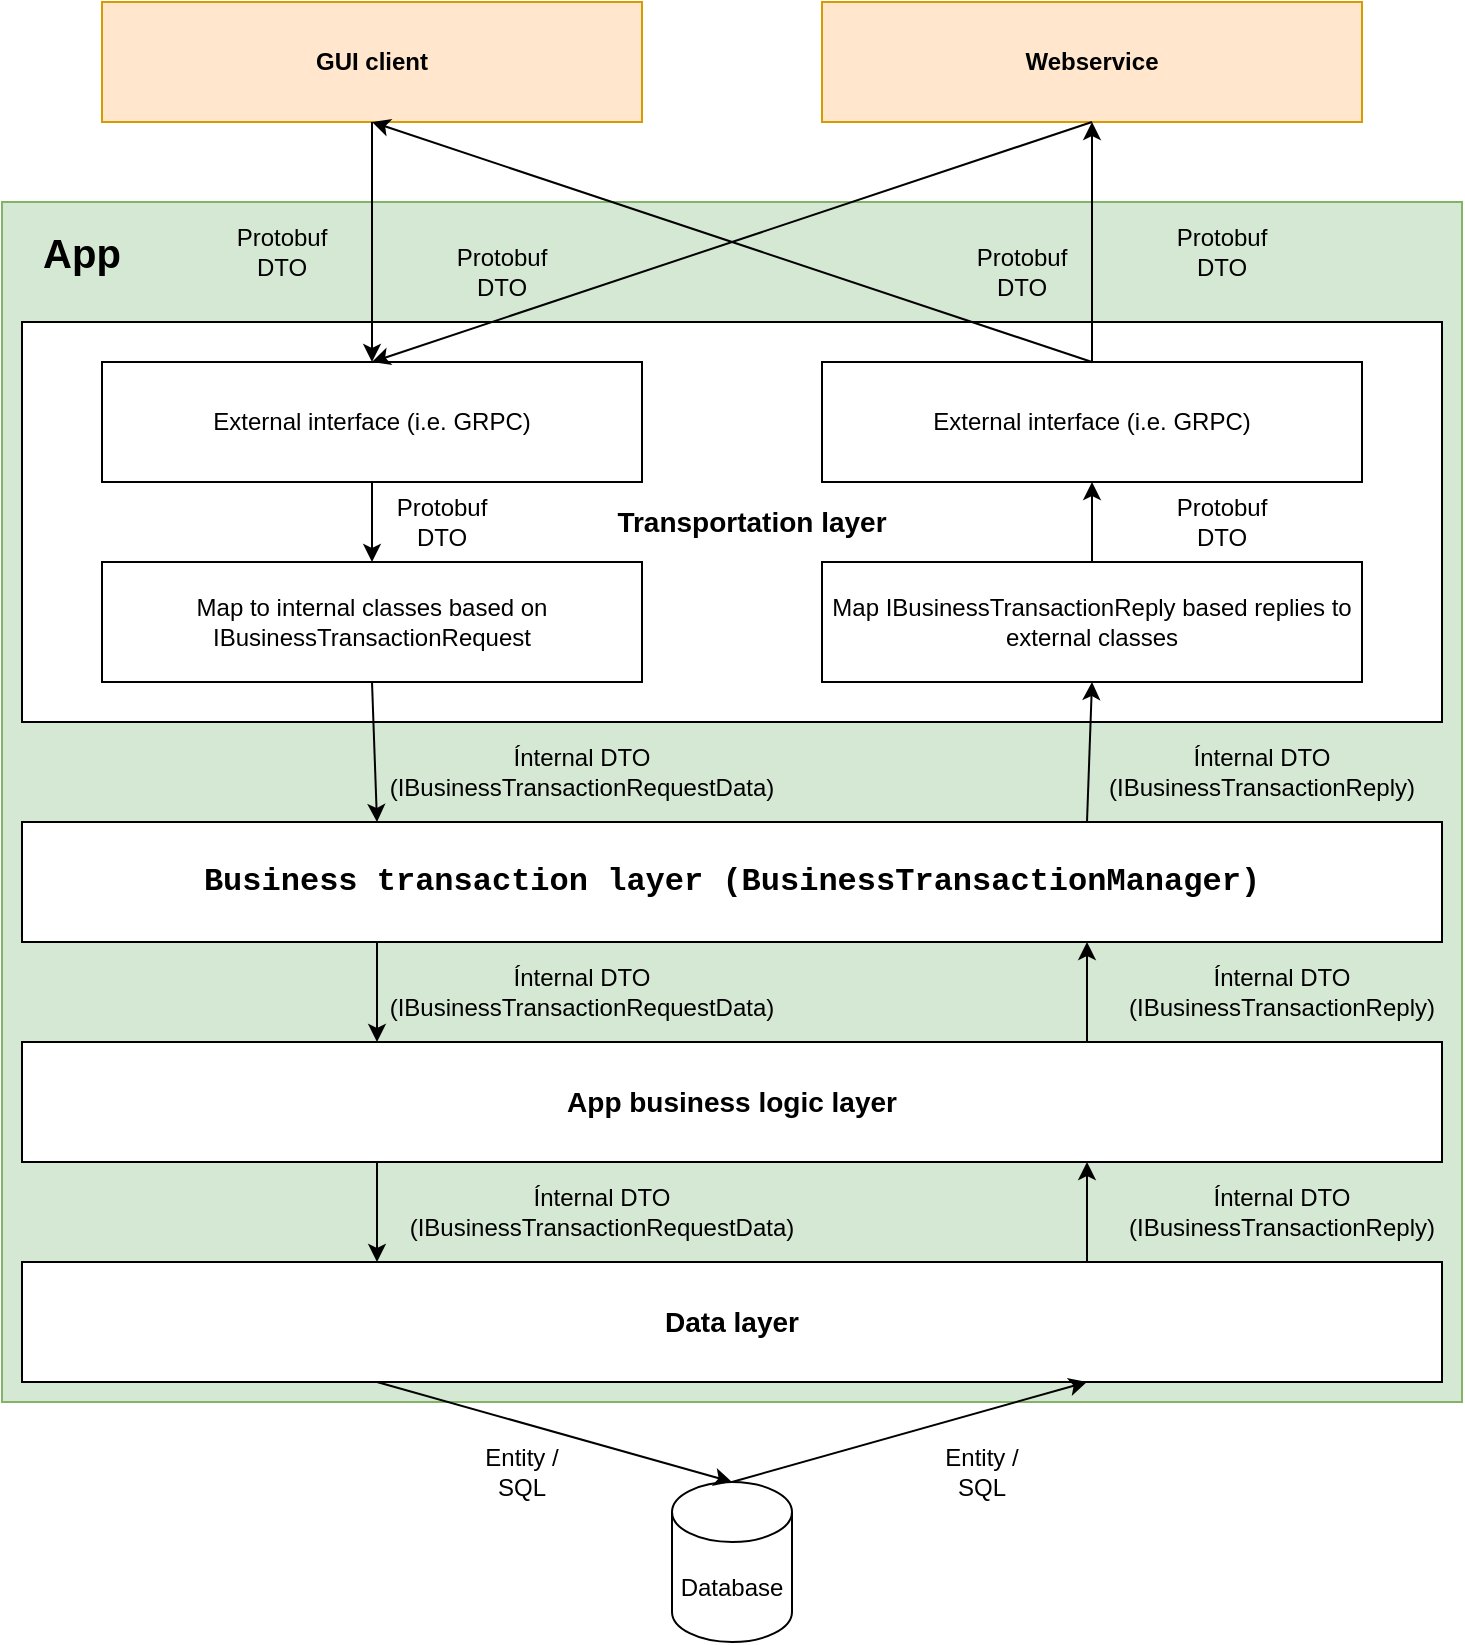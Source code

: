 <mxfile version="26.2.15">
  <diagram name="Seite-1" id="ijQwbvW6gb3daCxQcjUQ">
    <mxGraphModel dx="3346" dy="841" grid="1" gridSize="10" guides="1" tooltips="1" connect="1" arrows="1" fold="1" page="1" pageScale="1" pageWidth="827" pageHeight="1169" math="0" shadow="0">
      <root>
        <mxCell id="0" />
        <mxCell id="1" parent="0" />
        <mxCell id="8lB5T8fkEwuAEkWrWxXR-20" value="" style="rounded=0;whiteSpace=wrap;html=1;fillColor=#d5e8d4;strokeColor=#82b366;" parent="1" vertex="1">
          <mxGeometry x="70" y="140" width="730" height="600" as="geometry" />
        </mxCell>
        <mxCell id="z6WybIfSJRI8rDJlo1V9-13" value="" style="rounded=0;whiteSpace=wrap;html=1;" parent="1" vertex="1">
          <mxGeometry x="80" y="200" width="710" height="200" as="geometry" />
        </mxCell>
        <mxCell id="8lB5T8fkEwuAEkWrWxXR-1" value="GUI client" style="rounded=0;whiteSpace=wrap;html=1;fontStyle=1;fillColor=#ffe6cc;strokeColor=#d79b00;" parent="1" vertex="1">
          <mxGeometry x="120" y="40" width="270" height="60" as="geometry" />
        </mxCell>
        <mxCell id="8lB5T8fkEwuAEkWrWxXR-2" value="Webservice" style="rounded=0;whiteSpace=wrap;html=1;fontStyle=1;fillColor=#ffe6cc;strokeColor=#d79b00;" parent="1" vertex="1">
          <mxGeometry x="480" y="40" width="270" height="60" as="geometry" />
        </mxCell>
        <mxCell id="8lB5T8fkEwuAEkWrWxXR-3" value="External interface (i.e. GRPC)" style="rounded=0;whiteSpace=wrap;html=1;" parent="1" vertex="1">
          <mxGeometry x="120" y="220" width="270" height="60" as="geometry" />
        </mxCell>
        <mxCell id="8lB5T8fkEwuAEkWrWxXR-4" value="" style="endArrow=classic;html=1;rounded=0;exitX=0.5;exitY=1;exitDx=0;exitDy=0;entryX=0.5;entryY=0;entryDx=0;entryDy=0;" parent="1" source="8lB5T8fkEwuAEkWrWxXR-1" target="8lB5T8fkEwuAEkWrWxXR-3" edge="1">
          <mxGeometry width="50" height="50" relative="1" as="geometry">
            <mxPoint x="390" y="150" as="sourcePoint" />
            <mxPoint x="440" y="100" as="targetPoint" />
          </mxGeometry>
        </mxCell>
        <mxCell id="8lB5T8fkEwuAEkWrWxXR-5" value="" style="endArrow=classic;html=1;rounded=0;exitX=0.5;exitY=1;exitDx=0;exitDy=0;entryX=0.5;entryY=0;entryDx=0;entryDy=0;" parent="1" source="8lB5T8fkEwuAEkWrWxXR-2" target="8lB5T8fkEwuAEkWrWxXR-3" edge="1">
          <mxGeometry width="50" height="50" relative="1" as="geometry">
            <mxPoint x="390" y="150" as="sourcePoint" />
            <mxPoint x="210" y="200" as="targetPoint" />
          </mxGeometry>
        </mxCell>
        <mxCell id="8lB5T8fkEwuAEkWrWxXR-6" value="Map to internal classes based on IBusinessTransactionRequest" style="rounded=0;whiteSpace=wrap;html=1;" parent="1" vertex="1">
          <mxGeometry x="120" y="320" width="270" height="60" as="geometry" />
        </mxCell>
        <mxCell id="8lB5T8fkEwuAEkWrWxXR-7" value="&lt;div style=&quot;background-color: rgb(255, 255, 255); font-family: Consolas, &amp;quot;Courier New&amp;quot;, monospace; line-height: 19px; white-space: pre;&quot;&gt;Business transaction layer (BusinessTransactionManager)&lt;/div&gt;" style="rounded=0;whiteSpace=wrap;html=1;fontSize=16;fontStyle=1" parent="1" vertex="1">
          <mxGeometry x="80" y="450" width="710" height="60" as="geometry" />
        </mxCell>
        <mxCell id="8lB5T8fkEwuAEkWrWxXR-8" value="Map IBusinessTransactionReply based replies to external classes" style="rounded=0;whiteSpace=wrap;html=1;" parent="1" vertex="1">
          <mxGeometry x="480" y="320" width="270" height="60" as="geometry" />
        </mxCell>
        <mxCell id="8lB5T8fkEwuAEkWrWxXR-9" value="External interface (i.e. GRPC)" style="rounded=0;whiteSpace=wrap;html=1;" parent="1" vertex="1">
          <mxGeometry x="480" y="220" width="270" height="60" as="geometry" />
        </mxCell>
        <mxCell id="8lB5T8fkEwuAEkWrWxXR-10" value="" style="endArrow=classic;html=1;rounded=0;exitX=0.5;exitY=0;exitDx=0;exitDy=0;entryX=0.5;entryY=1;entryDx=0;entryDy=0;" parent="1" source="8lB5T8fkEwuAEkWrWxXR-9" target="8lB5T8fkEwuAEkWrWxXR-1" edge="1">
          <mxGeometry width="50" height="50" relative="1" as="geometry">
            <mxPoint x="390" y="350" as="sourcePoint" />
            <mxPoint x="440" y="300" as="targetPoint" />
          </mxGeometry>
        </mxCell>
        <mxCell id="8lB5T8fkEwuAEkWrWxXR-11" value="" style="endArrow=classic;html=1;rounded=0;entryX=0.5;entryY=1;entryDx=0;entryDy=0;exitX=0.5;exitY=0;exitDx=0;exitDy=0;" parent="1" source="8lB5T8fkEwuAEkWrWxXR-9" target="8lB5T8fkEwuAEkWrWxXR-2" edge="1">
          <mxGeometry width="50" height="50" relative="1" as="geometry">
            <mxPoint x="520" y="350" as="sourcePoint" />
            <mxPoint x="570" y="300" as="targetPoint" />
          </mxGeometry>
        </mxCell>
        <mxCell id="8lB5T8fkEwuAEkWrWxXR-12" value="" style="endArrow=classic;html=1;rounded=0;entryX=0.5;entryY=0;entryDx=0;entryDy=0;exitX=0.5;exitY=1;exitDx=0;exitDy=0;" parent="1" source="8lB5T8fkEwuAEkWrWxXR-3" target="8lB5T8fkEwuAEkWrWxXR-6" edge="1">
          <mxGeometry width="50" height="50" relative="1" as="geometry">
            <mxPoint x="390" y="350" as="sourcePoint" />
            <mxPoint x="440" y="300" as="targetPoint" />
          </mxGeometry>
        </mxCell>
        <mxCell id="8lB5T8fkEwuAEkWrWxXR-13" value="" style="endArrow=classic;html=1;rounded=0;entryX=0.5;entryY=1;entryDx=0;entryDy=0;exitX=0.5;exitY=0;exitDx=0;exitDy=0;" parent="1" source="8lB5T8fkEwuAEkWrWxXR-8" target="8lB5T8fkEwuAEkWrWxXR-9" edge="1">
          <mxGeometry width="50" height="50" relative="1" as="geometry">
            <mxPoint x="560" y="290" as="sourcePoint" />
            <mxPoint x="570" y="300" as="targetPoint" />
          </mxGeometry>
        </mxCell>
        <mxCell id="8lB5T8fkEwuAEkWrWxXR-14" value="" style="endArrow=classic;html=1;rounded=0;exitX=0.5;exitY=1;exitDx=0;exitDy=0;entryX=0.25;entryY=0;entryDx=0;entryDy=0;" parent="1" source="8lB5T8fkEwuAEkWrWxXR-6" target="8lB5T8fkEwuAEkWrWxXR-7" edge="1">
          <mxGeometry width="50" height="50" relative="1" as="geometry">
            <mxPoint x="390" y="350" as="sourcePoint" />
            <mxPoint x="440" y="300" as="targetPoint" />
          </mxGeometry>
        </mxCell>
        <mxCell id="8lB5T8fkEwuAEkWrWxXR-15" value="" style="endArrow=classic;html=1;rounded=0;exitX=0.75;exitY=0;exitDx=0;exitDy=0;entryX=0.5;entryY=1;entryDx=0;entryDy=0;" parent="1" source="8lB5T8fkEwuAEkWrWxXR-7" target="8lB5T8fkEwuAEkWrWxXR-8" edge="1">
          <mxGeometry width="50" height="50" relative="1" as="geometry">
            <mxPoint x="390" y="350" as="sourcePoint" />
            <mxPoint x="440" y="300" as="targetPoint" />
          </mxGeometry>
        </mxCell>
        <mxCell id="8lB5T8fkEwuAEkWrWxXR-17" value="App business logic layer" style="rounded=0;whiteSpace=wrap;html=1;fontStyle=1;fontSize=14;" parent="1" vertex="1">
          <mxGeometry x="80" y="560" width="710" height="60" as="geometry" />
        </mxCell>
        <mxCell id="8lB5T8fkEwuAEkWrWxXR-18" value="" style="endArrow=classic;html=1;rounded=0;exitX=0.25;exitY=1;exitDx=0;exitDy=0;entryX=0.25;entryY=0;entryDx=0;entryDy=0;" parent="1" source="8lB5T8fkEwuAEkWrWxXR-7" target="8lB5T8fkEwuAEkWrWxXR-17" edge="1">
          <mxGeometry width="50" height="50" relative="1" as="geometry">
            <mxPoint x="390" y="360" as="sourcePoint" />
            <mxPoint x="440" y="310" as="targetPoint" />
          </mxGeometry>
        </mxCell>
        <mxCell id="8lB5T8fkEwuAEkWrWxXR-19" value="" style="endArrow=classic;html=1;rounded=0;exitX=0.75;exitY=0;exitDx=0;exitDy=0;entryX=0.75;entryY=1;entryDx=0;entryDy=0;" parent="1" source="8lB5T8fkEwuAEkWrWxXR-17" target="8lB5T8fkEwuAEkWrWxXR-7" edge="1">
          <mxGeometry width="50" height="50" relative="1" as="geometry">
            <mxPoint x="390" y="360" as="sourcePoint" />
            <mxPoint x="440" y="310" as="targetPoint" />
          </mxGeometry>
        </mxCell>
        <mxCell id="8lB5T8fkEwuAEkWrWxXR-21" value="App" style="text;html=1;align=center;verticalAlign=middle;whiteSpace=wrap;rounded=0;fontSize=20;fontStyle=1" parent="1" vertex="1">
          <mxGeometry x="80" y="150" width="60" height="30" as="geometry" />
        </mxCell>
        <mxCell id="z6WybIfSJRI8rDJlo1V9-2" value="Data layer" style="rounded=0;whiteSpace=wrap;html=1;fontStyle=1;fontSize=14;" parent="1" vertex="1">
          <mxGeometry x="80" y="670" width="710" height="60" as="geometry" />
        </mxCell>
        <mxCell id="z6WybIfSJRI8rDJlo1V9-3" value="Database" style="shape=cylinder3;whiteSpace=wrap;html=1;boundedLbl=1;backgroundOutline=1;size=15;" parent="1" vertex="1">
          <mxGeometry x="405" y="780" width="60" height="80" as="geometry" />
        </mxCell>
        <mxCell id="z6WybIfSJRI8rDJlo1V9-4" value="" style="endArrow=classic;html=1;rounded=0;exitX=0.25;exitY=1;exitDx=0;exitDy=0;entryX=0.5;entryY=0;entryDx=0;entryDy=0;entryPerimeter=0;" parent="1" source="z6WybIfSJRI8rDJlo1V9-2" target="z6WybIfSJRI8rDJlo1V9-3" edge="1">
          <mxGeometry width="50" height="50" relative="1" as="geometry">
            <mxPoint x="390" y="490" as="sourcePoint" />
            <mxPoint x="440" y="440" as="targetPoint" />
          </mxGeometry>
        </mxCell>
        <mxCell id="z6WybIfSJRI8rDJlo1V9-5" value="" style="endArrow=classic;html=1;rounded=0;exitX=0.25;exitY=1;exitDx=0;exitDy=0;entryX=0.25;entryY=0;entryDx=0;entryDy=0;" parent="1" source="8lB5T8fkEwuAEkWrWxXR-17" target="z6WybIfSJRI8rDJlo1V9-2" edge="1">
          <mxGeometry width="50" height="50" relative="1" as="geometry">
            <mxPoint x="390" y="480" as="sourcePoint" />
            <mxPoint x="440" y="430" as="targetPoint" />
          </mxGeometry>
        </mxCell>
        <mxCell id="z6WybIfSJRI8rDJlo1V9-10" value="" style="endArrow=classic;html=1;rounded=0;exitX=0.75;exitY=0;exitDx=0;exitDy=0;entryX=0.75;entryY=1;entryDx=0;entryDy=0;" parent="1" source="z6WybIfSJRI8rDJlo1V9-2" target="8lB5T8fkEwuAEkWrWxXR-17" edge="1">
          <mxGeometry width="50" height="50" relative="1" as="geometry">
            <mxPoint x="390" y="480" as="sourcePoint" />
            <mxPoint x="440" y="430" as="targetPoint" />
          </mxGeometry>
        </mxCell>
        <mxCell id="z6WybIfSJRI8rDJlo1V9-11" value="" style="endArrow=classic;html=1;rounded=0;exitX=0.5;exitY=0;exitDx=0;exitDy=0;exitPerimeter=0;entryX=0.75;entryY=1;entryDx=0;entryDy=0;" parent="1" source="z6WybIfSJRI8rDJlo1V9-3" target="z6WybIfSJRI8rDJlo1V9-2" edge="1">
          <mxGeometry width="50" height="50" relative="1" as="geometry">
            <mxPoint x="390" y="490" as="sourcePoint" />
            <mxPoint x="440" y="440" as="targetPoint" />
          </mxGeometry>
        </mxCell>
        <mxCell id="z6WybIfSJRI8rDJlo1V9-14" value="Transportation layer" style="text;html=1;align=center;verticalAlign=middle;whiteSpace=wrap;rounded=0;fontSize=14;fontStyle=1" parent="1" vertex="1">
          <mxGeometry x="370" y="285" width="150" height="30" as="geometry" />
        </mxCell>
        <mxCell id="z6WybIfSJRI8rDJlo1V9-15" value="Protobuf DTO" style="text;html=1;align=center;verticalAlign=middle;whiteSpace=wrap;rounded=0;" parent="1" vertex="1">
          <mxGeometry x="180" y="150" width="60" height="30" as="geometry" />
        </mxCell>
        <mxCell id="z6WybIfSJRI8rDJlo1V9-16" value="Protobuf DTO" style="text;html=1;align=center;verticalAlign=middle;whiteSpace=wrap;rounded=0;" parent="1" vertex="1">
          <mxGeometry x="650" y="150" width="60" height="30" as="geometry" />
        </mxCell>
        <mxCell id="z6WybIfSJRI8rDJlo1V9-17" value="Protobuf DTO" style="text;html=1;align=center;verticalAlign=middle;whiteSpace=wrap;rounded=0;" parent="1" vertex="1">
          <mxGeometry x="550" y="160" width="60" height="30" as="geometry" />
        </mxCell>
        <mxCell id="z6WybIfSJRI8rDJlo1V9-18" value="Protobuf DTO" style="text;html=1;align=center;verticalAlign=middle;whiteSpace=wrap;rounded=0;" parent="1" vertex="1">
          <mxGeometry x="290" y="160" width="60" height="30" as="geometry" />
        </mxCell>
        <mxCell id="z6WybIfSJRI8rDJlo1V9-19" value="Protobuf DTO" style="text;html=1;align=center;verticalAlign=middle;whiteSpace=wrap;rounded=0;" parent="1" vertex="1">
          <mxGeometry x="260" y="285" width="60" height="30" as="geometry" />
        </mxCell>
        <mxCell id="z6WybIfSJRI8rDJlo1V9-20" value="Protobuf DTO" style="text;html=1;align=center;verticalAlign=middle;whiteSpace=wrap;rounded=0;" parent="1" vertex="1">
          <mxGeometry x="650" y="285" width="60" height="30" as="geometry" />
        </mxCell>
        <mxCell id="z6WybIfSJRI8rDJlo1V9-21" value="Entity / SQL" style="text;html=1;align=center;verticalAlign=middle;whiteSpace=wrap;rounded=0;" parent="1" vertex="1">
          <mxGeometry x="300" y="760" width="60" height="30" as="geometry" />
        </mxCell>
        <mxCell id="z6WybIfSJRI8rDJlo1V9-22" value="Entity / SQL" style="text;html=1;align=center;verticalAlign=middle;whiteSpace=wrap;rounded=0;" parent="1" vertex="1">
          <mxGeometry x="530" y="760" width="60" height="30" as="geometry" />
        </mxCell>
        <mxCell id="z6WybIfSJRI8rDJlo1V9-25" value="Ínternal DTO&lt;div&gt;(IBusinessTransactionRequestData)&lt;/div&gt;" style="text;html=1;align=center;verticalAlign=middle;whiteSpace=wrap;rounded=0;" parent="1" vertex="1">
          <mxGeometry x="330" y="410" width="60" height="30" as="geometry" />
        </mxCell>
        <mxCell id="z6WybIfSJRI8rDJlo1V9-26" value="Ínternal DTO&lt;div&gt;(IBusinessTransactionReply)&lt;/div&gt;" style="text;html=1;align=center;verticalAlign=middle;whiteSpace=wrap;rounded=0;" parent="1" vertex="1">
          <mxGeometry x="680" y="520" width="60" height="30" as="geometry" />
        </mxCell>
        <mxCell id="z6WybIfSJRI8rDJlo1V9-29" value="Ínternal DTO&lt;div&gt;(IBusinessTransactionReply)&lt;/div&gt;" style="text;html=1;align=center;verticalAlign=middle;whiteSpace=wrap;rounded=0;" parent="1" vertex="1">
          <mxGeometry x="670" y="410" width="60" height="30" as="geometry" />
        </mxCell>
        <mxCell id="z6WybIfSJRI8rDJlo1V9-30" value="Ínternal DTO&lt;div&gt;(IBusinessTransactionReply)&lt;/div&gt;" style="text;html=1;align=center;verticalAlign=middle;whiteSpace=wrap;rounded=0;" parent="1" vertex="1">
          <mxGeometry x="680" y="630" width="60" height="30" as="geometry" />
        </mxCell>
        <mxCell id="EdYsKW4lRKYokmtf4-YV-2" value="Ínternal DTO&lt;div&gt;(IBusinessTransactionRequestData)&lt;/div&gt;" style="text;html=1;align=center;verticalAlign=middle;whiteSpace=wrap;rounded=0;" vertex="1" parent="1">
          <mxGeometry x="330" y="520" width="60" height="30" as="geometry" />
        </mxCell>
        <mxCell id="EdYsKW4lRKYokmtf4-YV-3" value="Ínternal DTO&lt;div&gt;(IBusinessTransactionRequestData)&lt;/div&gt;" style="text;html=1;align=center;verticalAlign=middle;whiteSpace=wrap;rounded=0;" vertex="1" parent="1">
          <mxGeometry x="340" y="630" width="60" height="30" as="geometry" />
        </mxCell>
      </root>
    </mxGraphModel>
  </diagram>
</mxfile>
